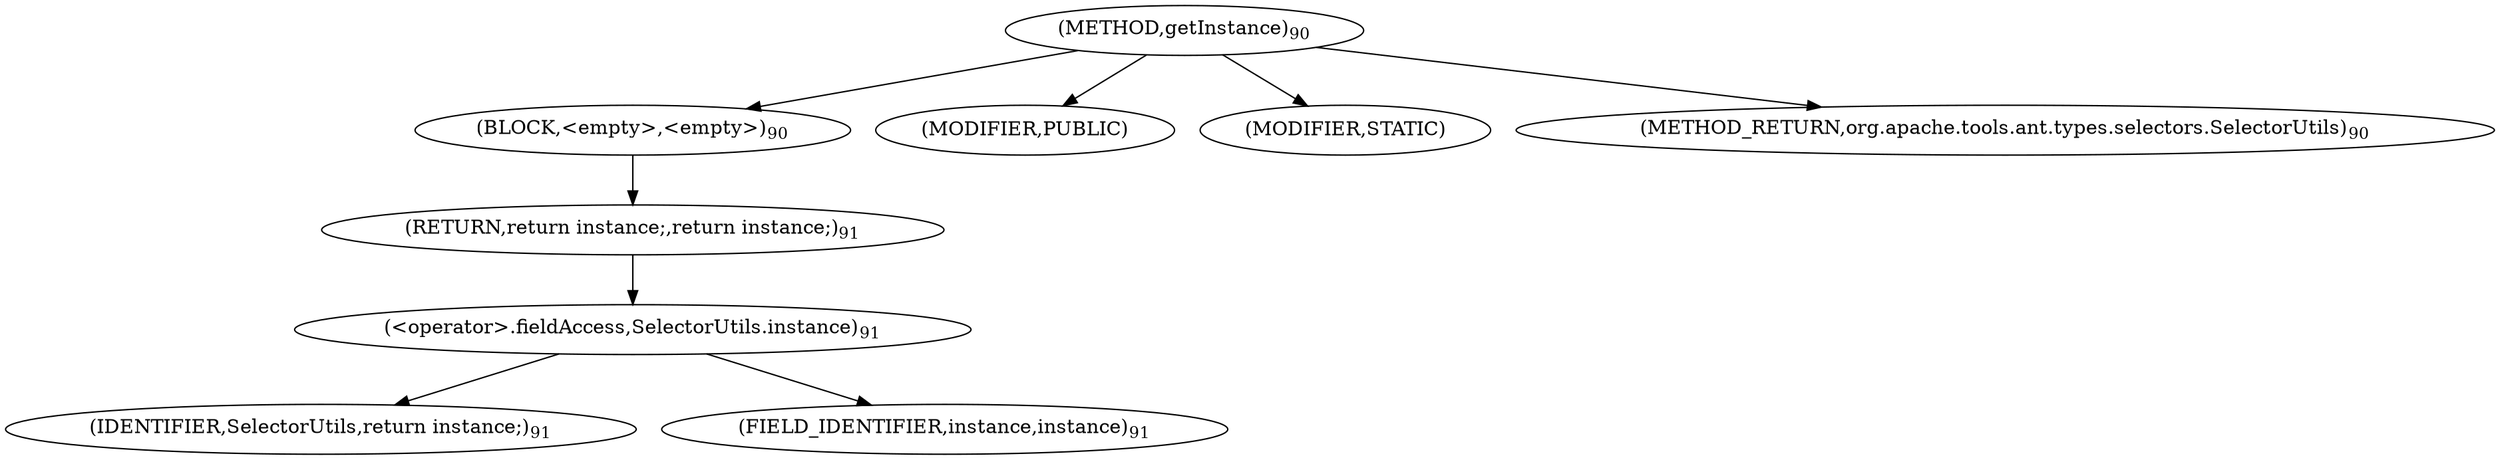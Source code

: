 digraph "getInstance" {  
"30" [label = <(METHOD,getInstance)<SUB>90</SUB>> ]
"31" [label = <(BLOCK,&lt;empty&gt;,&lt;empty&gt;)<SUB>90</SUB>> ]
"32" [label = <(RETURN,return instance;,return instance;)<SUB>91</SUB>> ]
"33" [label = <(&lt;operator&gt;.fieldAccess,SelectorUtils.instance)<SUB>91</SUB>> ]
"34" [label = <(IDENTIFIER,SelectorUtils,return instance;)<SUB>91</SUB>> ]
"35" [label = <(FIELD_IDENTIFIER,instance,instance)<SUB>91</SUB>> ]
"36" [label = <(MODIFIER,PUBLIC)> ]
"37" [label = <(MODIFIER,STATIC)> ]
"38" [label = <(METHOD_RETURN,org.apache.tools.ant.types.selectors.SelectorUtils)<SUB>90</SUB>> ]
  "30" -> "31" 
  "30" -> "36" 
  "30" -> "37" 
  "30" -> "38" 
  "31" -> "32" 
  "32" -> "33" 
  "33" -> "34" 
  "33" -> "35" 
}
